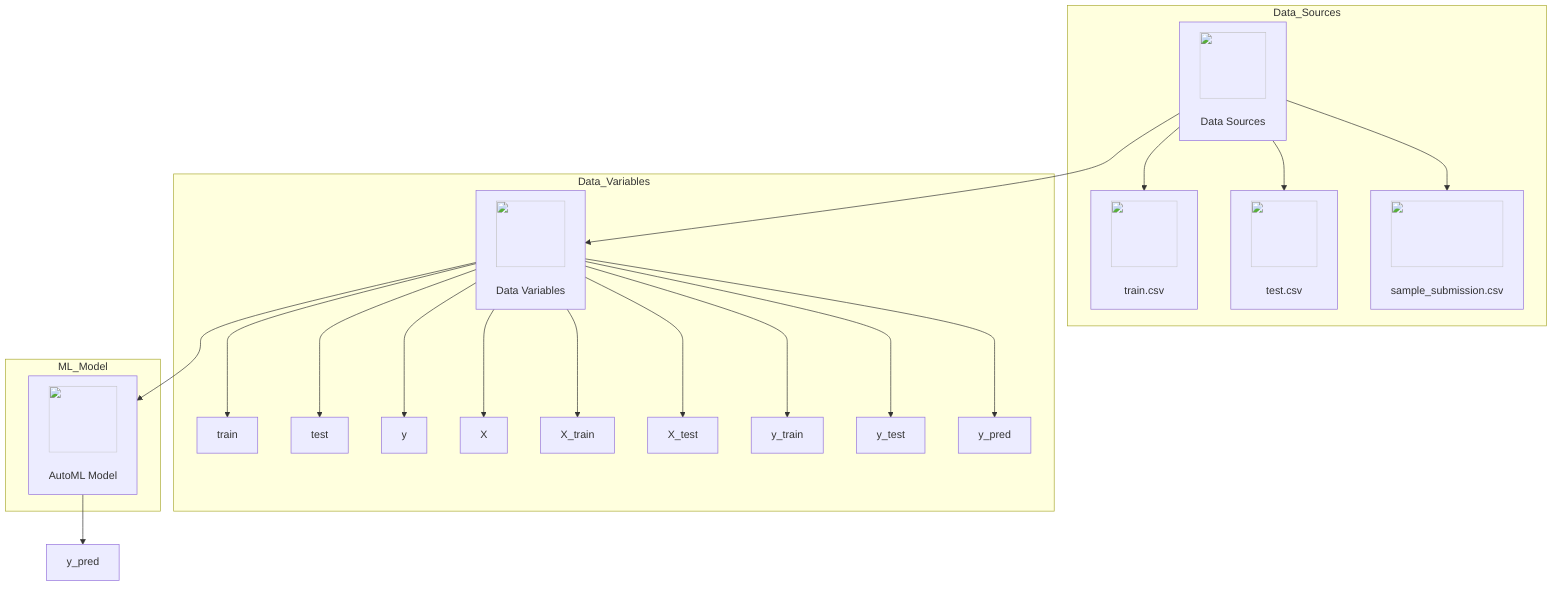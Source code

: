 flowchart TD
    subgraph Data_Sources
        A["<img src='icons/database.svg' width=100 height=100/> <br/> Data Sources"]
        A1["<img src='icons/file.svg' width=100 height=100/> <br/> train.csv"]
        A2["<img src='icons/file.svg' width=100 height=100/> <br/> test.csv"]
        A3["<img src='icons/file.svg' width=100 height=100/> <br/> sample_submission.csv"]
    end
    subgraph Data_Variables
        B["<img src='icons/table.svg' width=100 height=100/> <br/> Data Variables"]
        B1["train"]
        B2["test"]
        B3["y"]
        B4["X"]
        B5["X_train"]
        B6["X_test"]
        B7["y_train"]
        B8["y_test"]
        B9["y_pred"]
    end
    subgraph ML_Model
        C["<img src='icons/brain.svg' width=100 height=100/> <br/> AutoML Model"]
    end
    A --> A1
    A --> A2
    A --> A3
    A --> B
    B --> B1
    B --> B2
    B --> B3
    B --> B4
    B --> B5
    B --> B6
    B --> B7
    B --> B8
    B --> B9
    B --> C
    C --> y_pred